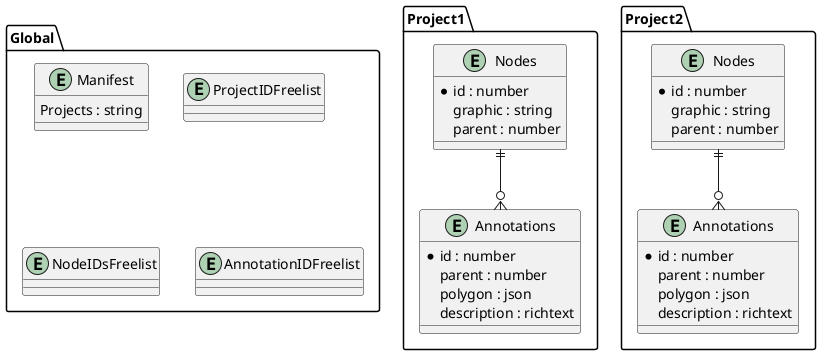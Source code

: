 
@startuml ERD

package Global{
    entity Manifest{
        Projects : string
    }
    entity ProjectIDFreelist{
        
    }
    entity NodeIDsFreelist{
        
    }
    entity AnnotationIDFreelist
}

package Project1{
    entity Project1.Nodes{
        * id : number
        graphic : string
        parent : number
    }

    entity Project1.Annotations{
        * id : number
        parent : number
        polygon : json
        description : richtext
    }

    Project1.Nodes ||--o{ Project1.Annotations
}

package Project2{
    entity Project2.Nodes{
        * id : number
        graphic : string
        parent : number
    }

    entity Project2.Annotations{
        * id : number
        parent : number
        polygon : json
        description : richtext
    }

    Project2.Nodes ||--o{ Project2.Annotations
}

@enduml